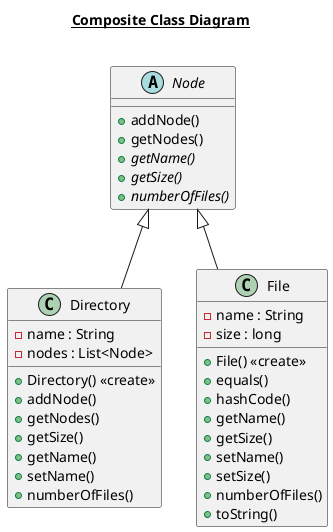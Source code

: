 @startuml

title __Composite Class Diagram__\n

    class Directory {
        - name : String
        - nodes : List<Node>
        + Directory() <<create>>
        + addNode()
        + getNodes()
        + getSize()
        + getName()
        + setName()
        + numberOfFiles()
  }
  

    class File {
        - name : String
        - size : long
        + File() <<create>>
        + equals()
        + hashCode()
        + getName()
        + getSize()
        + setName()
        + setSize()
        + numberOfFiles()
        + toString()
    }
  

    abstract class Node {
        + addNode()
        + getNodes()
        {abstract} + getName()
        {abstract} + getSize()
        {abstract} + numberOfFiles()
    }
  

  Directory -up-|> Node
  File -up-|> Node

@enduml
